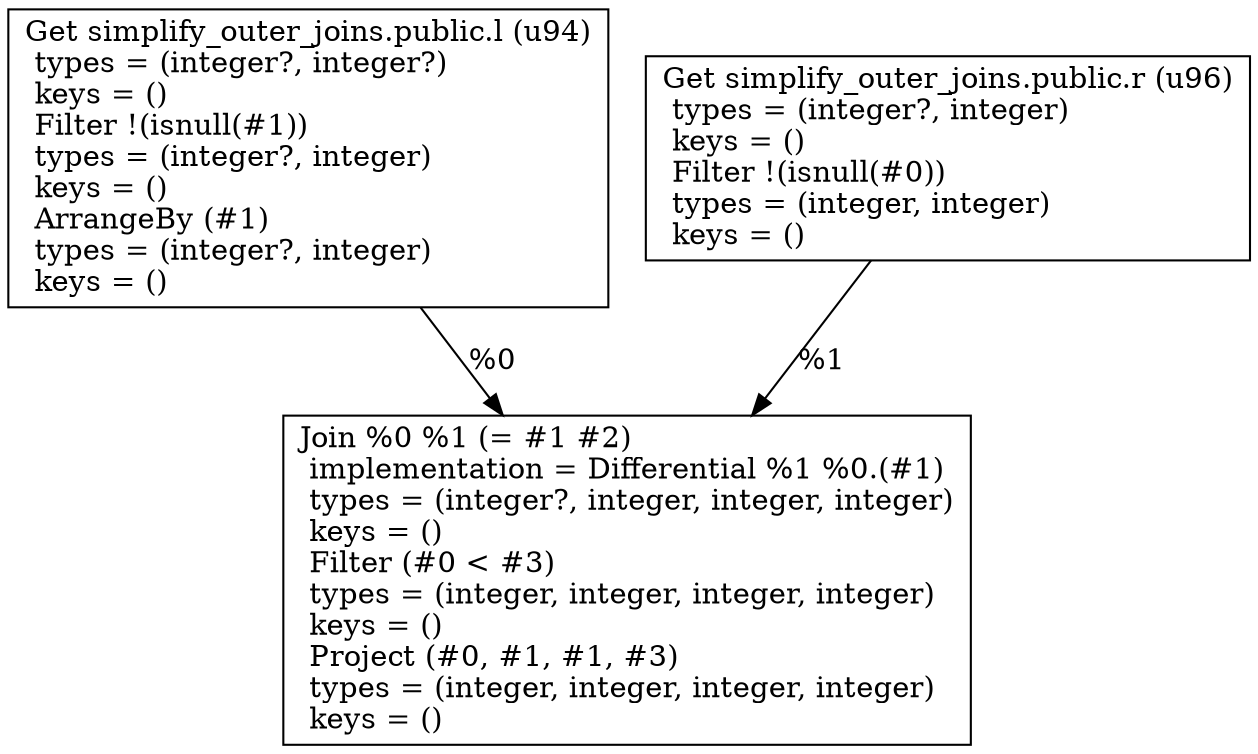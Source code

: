 digraph G {
    node0 [shape = record, label=" Get simplify_outer_joins.public.l (u94)\l  types = (integer?, integer?)\l  keys = ()\l Filter !(isnull(#1))\l  types = (integer?, integer)\l  keys = ()\l ArrangeBy (#1)\l  types = (integer?, integer)\l  keys = ()\l"]
    node1 [shape = record, label=" Get simplify_outer_joins.public.r (u96)\l  types = (integer?, integer)\l  keys = ()\l Filter !(isnull(#0))\l  types = (integer, integer)\l  keys = ()\l"]
    node2 [shape = record, label=" Join %0 %1 (= #1 #2)\l  implementation = Differential %1 %0.(#1)\l  types = (integer?, integer, integer, integer)\l  keys = ()\l Filter (#0 \< #3)\l  types = (integer, integer, integer, integer)\l  keys = ()\l Project (#0, #1, #1, #3)\l  types = (integer, integer, integer, integer)\l  keys = ()\l"]
    node0 -> node2 [label = "%0\l"]
    node1 -> node2 [label = "%1\l"]
}

